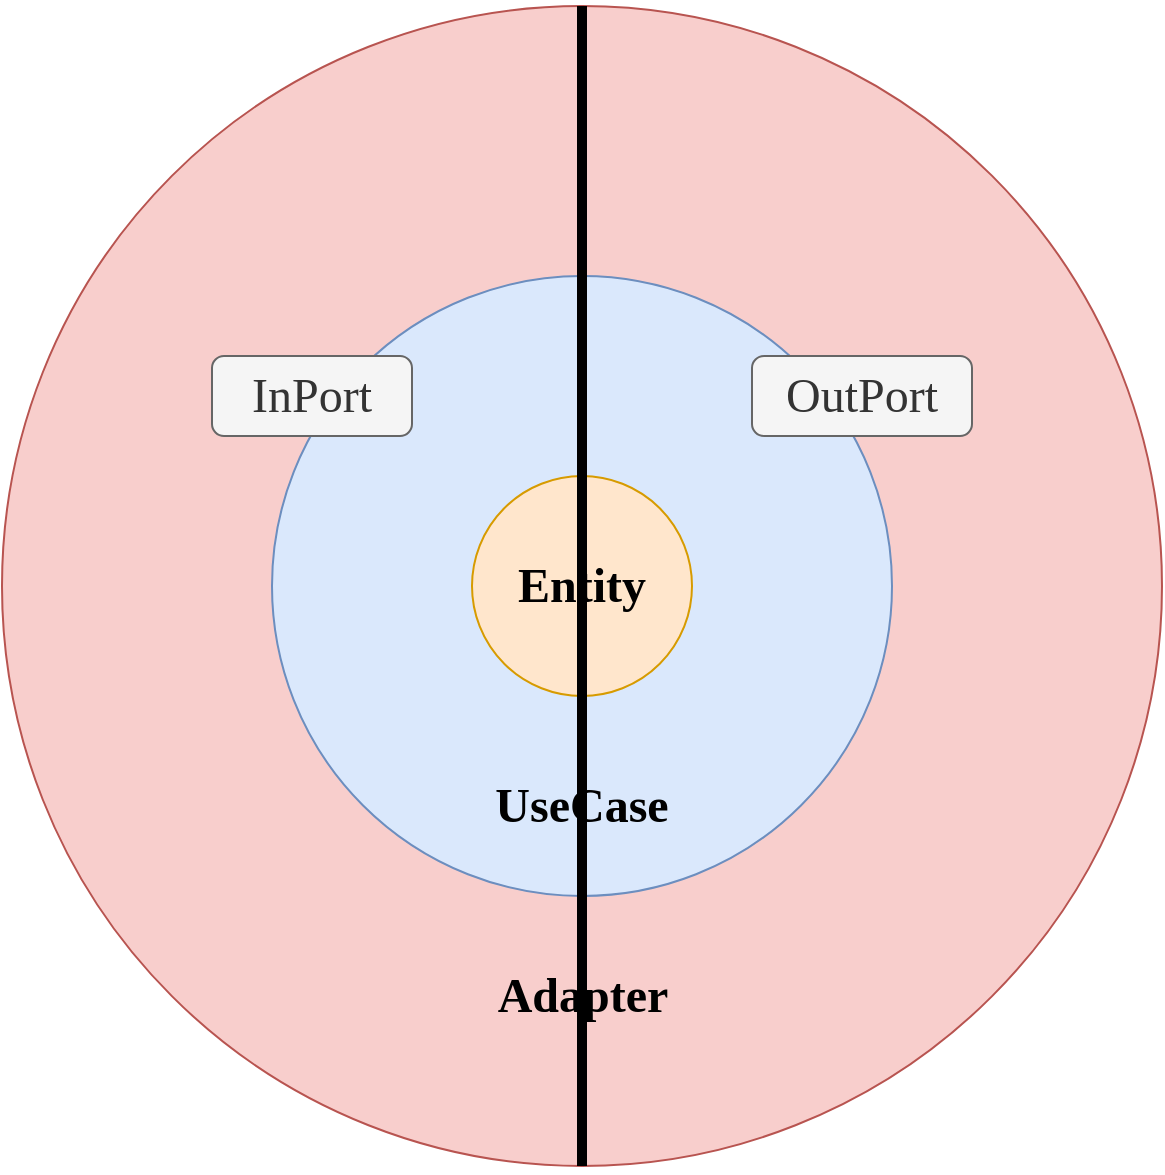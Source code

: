 <mxfile>
    <diagram id="fAgdNUF92rByVuBHBstE" name="Page-1">
        <mxGraphModel dx="1216" dy="779" grid="1" gridSize="10" guides="1" tooltips="1" connect="1" arrows="1" fold="1" page="1" pageScale="1" pageWidth="850" pageHeight="1100" math="0" shadow="0">
            <root>
                <mxCell id="0"/>
                <mxCell id="1" parent="0"/>
                <mxCell id="17" value="" style="group" vertex="1" connectable="0" parent="1">
                    <mxGeometry x="230" y="230" width="445" height="445" as="geometry"/>
                </mxCell>
                <mxCell id="6" value="" style="group" vertex="1" connectable="0" parent="17">
                    <mxGeometry width="445" height="445" as="geometry"/>
                </mxCell>
                <mxCell id="18" value="" style="group" vertex="1" connectable="0" parent="6">
                    <mxGeometry x="-135" y="-135" width="580" height="580" as="geometry"/>
                </mxCell>
                <mxCell id="5" value="" style="ellipse;whiteSpace=wrap;html=1;aspect=fixed;fontFamily=Comic Sans MS;fontSize=24;fillColor=#f8cecc;strokeColor=#b85450;" vertex="1" parent="18">
                    <mxGeometry width="580" height="580" as="geometry"/>
                </mxCell>
                <mxCell id="3" value="&lt;h1&gt;&lt;br&gt;&lt;/h1&gt;" style="ellipse;whiteSpace=wrap;html=1;aspect=fixed;fillColor=#dae8fc;strokeColor=#6c8ebf;" vertex="1" parent="18">
                    <mxGeometry x="135" y="135" width="310" height="310" as="geometry"/>
                </mxCell>
                <mxCell id="2" value="&lt;h1&gt;&lt;font color=&quot;#000000&quot; face=&quot;Comic Sans MS&quot;&gt;Entity&lt;/font&gt;&lt;/h1&gt;" style="ellipse;whiteSpace=wrap;html=1;aspect=fixed;fillColor=#ffe6cc;strokeColor=#d79b00;" vertex="1" parent="18">
                    <mxGeometry x="235" y="235" width="110" height="110" as="geometry"/>
                </mxCell>
                <mxCell id="4" value="&lt;font style=&quot;font-size: 24px;&quot;&gt;UseCase&lt;/font&gt;" style="text;html=1;strokeColor=none;fillColor=none;align=center;verticalAlign=middle;whiteSpace=wrap;rounded=0;fontFamily=Comic Sans MS;fontColor=#000000;fontStyle=1" vertex="1" parent="18">
                    <mxGeometry x="260" y="385" width="60" height="30" as="geometry"/>
                </mxCell>
                <mxCell id="10" value="OutPort" style="rounded=1;whiteSpace=wrap;html=1;fontFamily=Comic Sans MS;fontSize=24;fontColor=#333333;fillColor=#f5f5f5;strokeColor=#666666;" vertex="1" parent="18">
                    <mxGeometry x="375" y="175" width="110" height="40" as="geometry"/>
                </mxCell>
                <mxCell id="11" value="InPort" style="rounded=1;whiteSpace=wrap;html=1;fontFamily=Comic Sans MS;fontSize=24;fontColor=#333333;fillColor=#f5f5f5;strokeColor=#666666;" vertex="1" parent="18">
                    <mxGeometry x="105" y="175" width="100" height="40" as="geometry"/>
                </mxCell>
                <mxCell id="13" value="" style="endArrow=none;html=1;fontFamily=Comic Sans MS;fontSize=24;fontColor=#000000;entryX=0.5;entryY=0;entryDx=0;entryDy=0;exitX=0.5;exitY=1;exitDx=0;exitDy=0;strokeWidth=5;strokeColor=#000000;" edge="1" parent="18" source="5" target="5">
                    <mxGeometry width="50" height="50" relative="1" as="geometry">
                        <mxPoint x="405" y="345" as="sourcePoint"/>
                        <mxPoint x="455" y="295" as="targetPoint"/>
                    </mxGeometry>
                </mxCell>
                <mxCell id="7" value="Adapter" style="text;strokeColor=none;fillColor=none;html=1;fontSize=24;fontStyle=1;verticalAlign=middle;align=center;fontFamily=Comic Sans MS;fontColor=#000000;" vertex="1" parent="17">
                    <mxGeometry x="105" y="340" width="100" height="40" as="geometry"/>
                </mxCell>
            </root>
        </mxGraphModel>
    </diagram>
</mxfile>